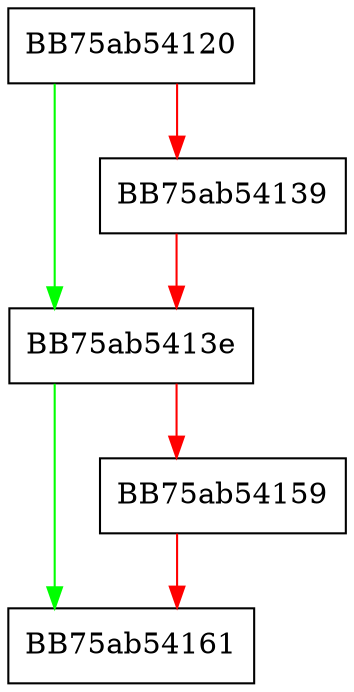 digraph renameParseCleanup {
  node [shape="box"];
  graph [splines=ortho];
  BB75ab54120 -> BB75ab5413e [color="green"];
  BB75ab54120 -> BB75ab54139 [color="red"];
  BB75ab54139 -> BB75ab5413e [color="red"];
  BB75ab5413e -> BB75ab54161 [color="green"];
  BB75ab5413e -> BB75ab54159 [color="red"];
  BB75ab54159 -> BB75ab54161 [color="red"];
}